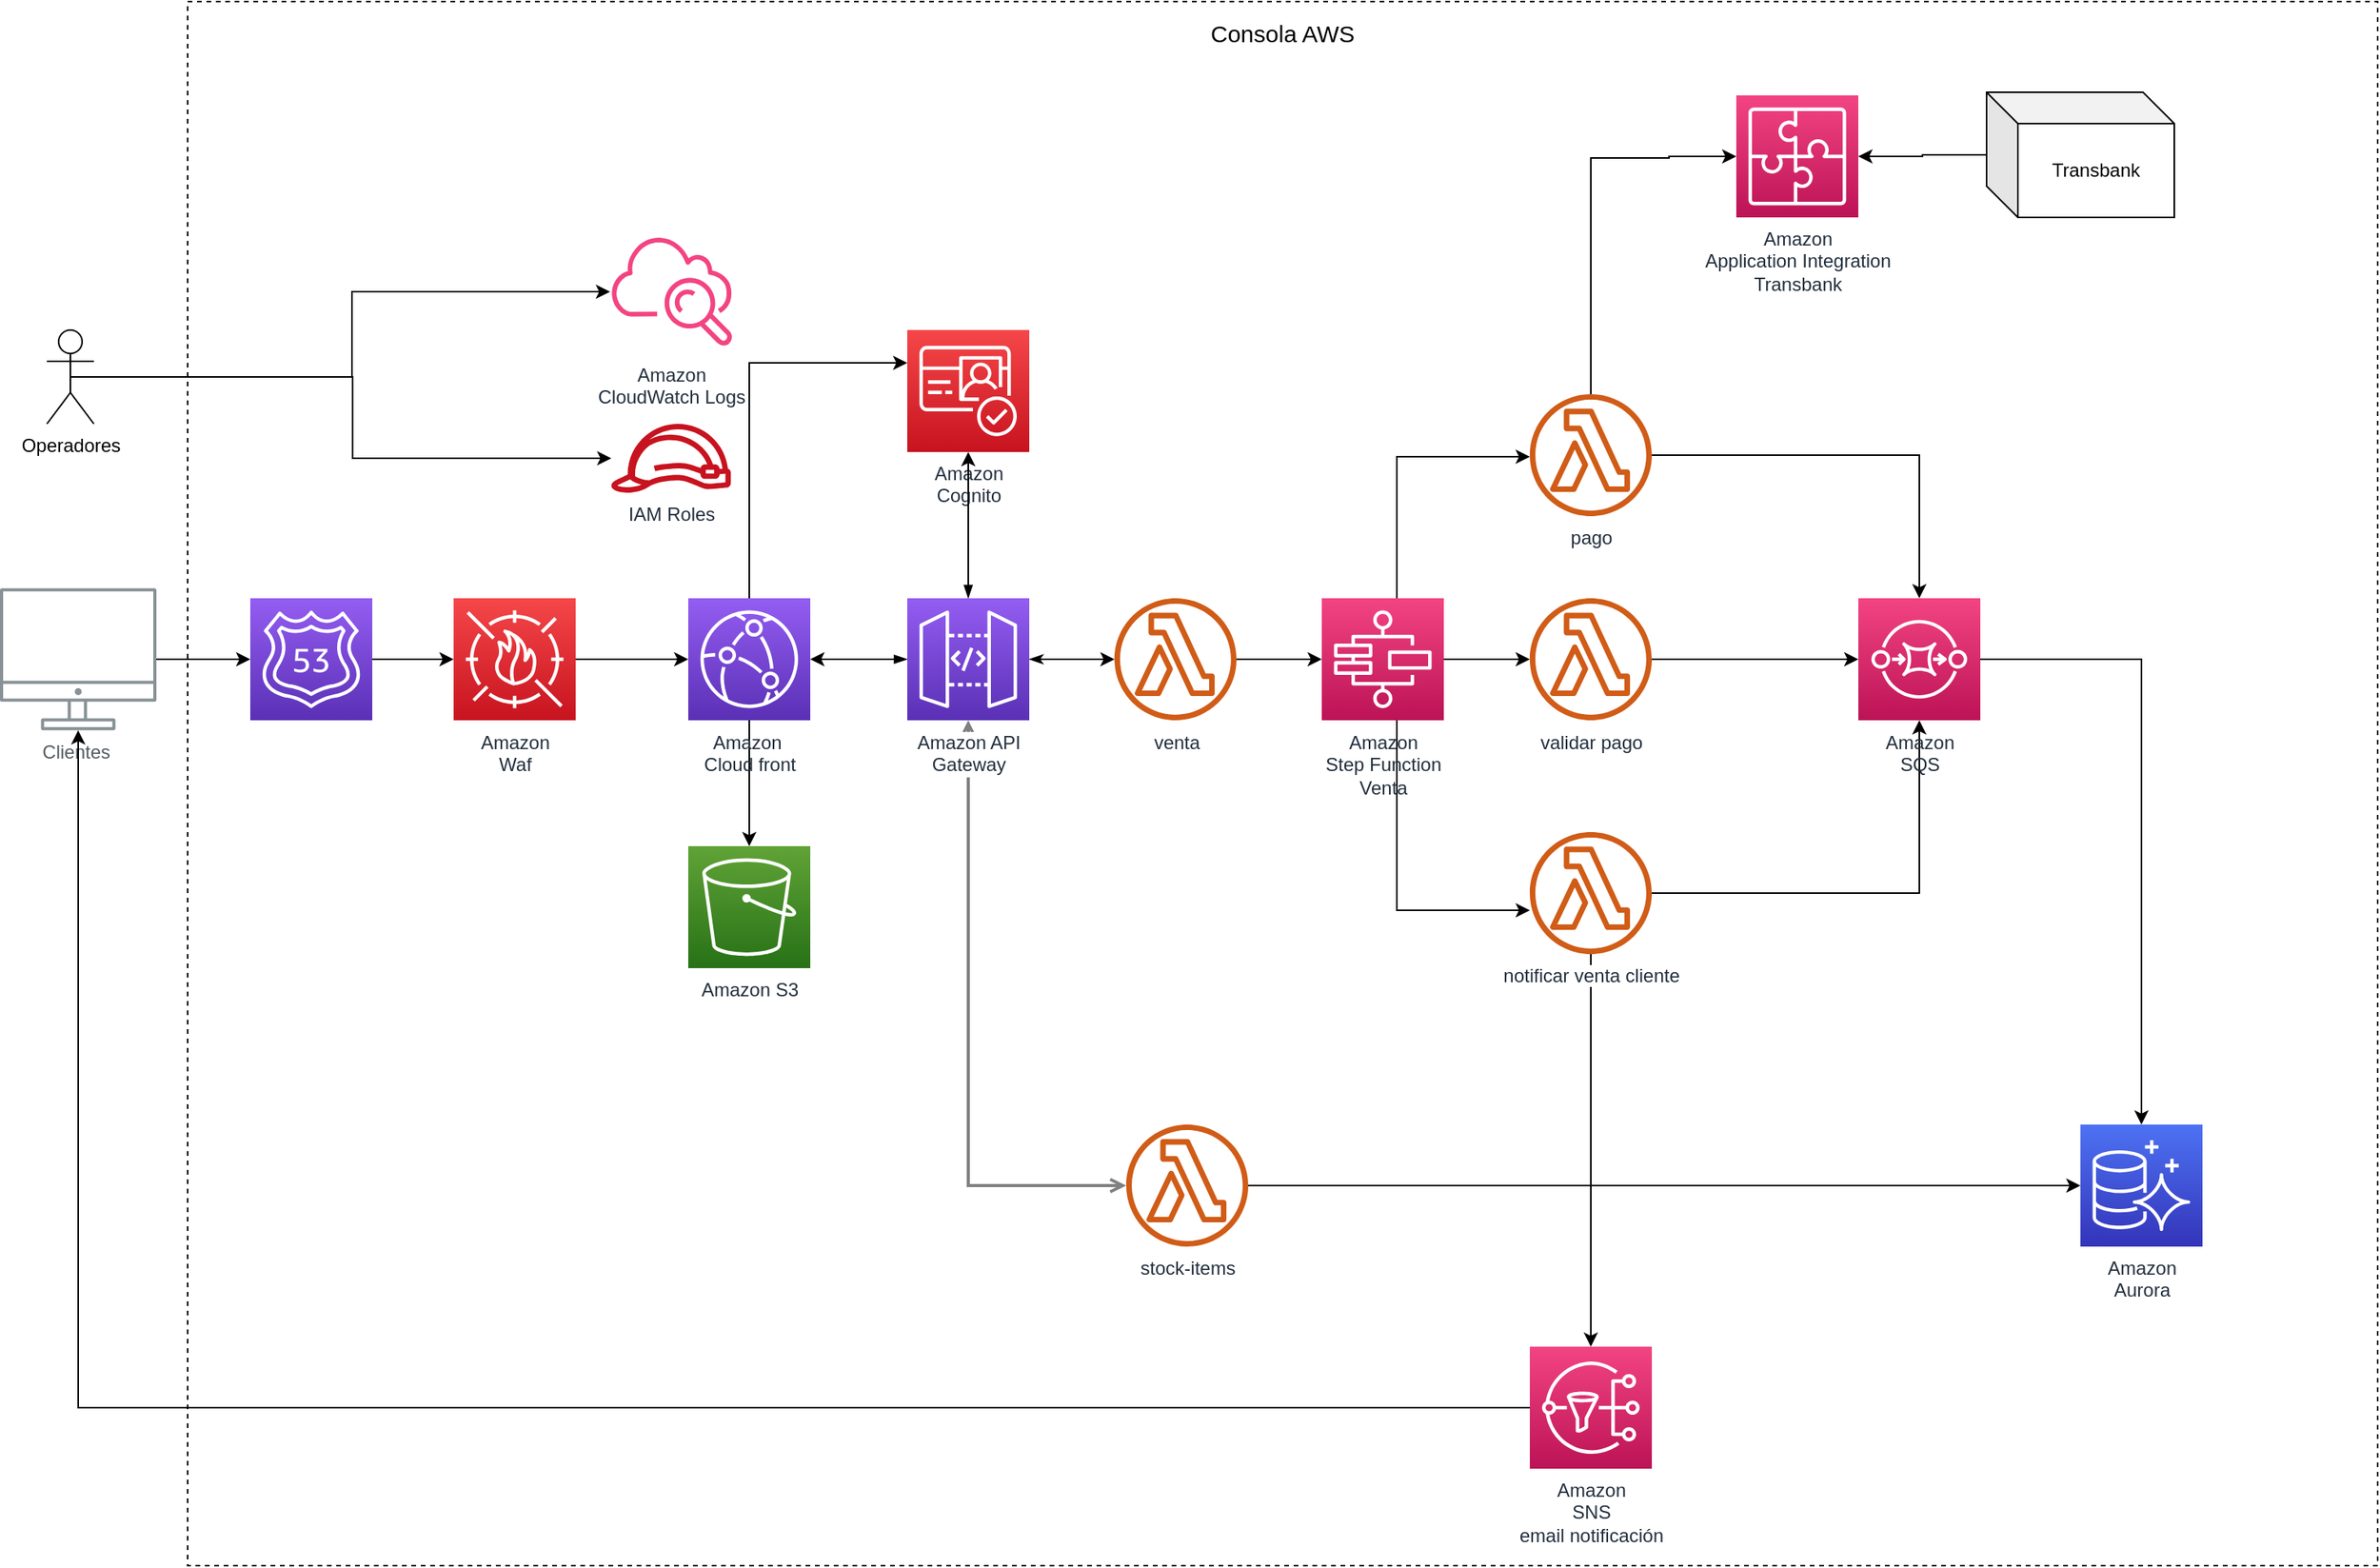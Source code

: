 <mxfile version="14.5.1" type="google"><diagram id="Ht1M8jgEwFfnCIfOTk4-" name="Page-1"><mxGraphModel dx="2842" dy="1668" grid="1" gridSize="10" guides="1" tooltips="1" connect="1" arrows="1" fold="1" page="1" pageScale="1" pageWidth="1169" pageHeight="827" math="0" shadow="0"><root><mxCell id="0"/><mxCell id="1" parent="0"/><mxCell id="x5DHNZlEOmN9QQYic95K-62" value="" style="rounded=0;whiteSpace=wrap;html=1;dashed=1;" vertex="1" parent="1"><mxGeometry x="-180" y="-170" width="1400" height="1000" as="geometry"/></mxCell><mxCell id="UEzPUAAOIrF-is8g5C7q-126" style="edgeStyle=orthogonalEdgeStyle;rounded=0;orthogonalLoop=1;jettySize=auto;html=1;startArrow=open;startFill=0;endArrow=open;endFill=0;strokeWidth=2;strokeColor=#808080;" parent="1" source="x5DHNZlEOmN9QQYic95K-1" target="UEzPUAAOIrF-is8g5C7q-114" edge="1"><mxGeometry relative="1" as="geometry"><mxPoint x="490.5" y="250.5" as="sourcePoint"/></mxGeometry></mxCell><mxCell id="x5DHNZlEOmN9QQYic95K-50" style="edgeStyle=orthogonalEdgeStyle;rounded=0;orthogonalLoop=1;jettySize=auto;html=1;" edge="1" parent="1" source="UEzPUAAOIrF-is8g5C7q-109" target="x5DHNZlEOmN9QQYic95K-43"><mxGeometry relative="1" as="geometry"/></mxCell><mxCell id="UEzPUAAOIrF-is8g5C7q-109" value="Clientes&amp;nbsp;" style="outlineConnect=0;gradientColor=none;fontColor=#545B64;strokeColor=none;fillColor=#879196;dashed=0;verticalLabelPosition=bottom;verticalAlign=top;align=center;html=1;fontSize=12;fontStyle=0;aspect=fixed;shape=mxgraph.aws4.illustration_desktop;pointerEvents=1;labelBackgroundColor=#ffffff;" parent="1" vertex="1"><mxGeometry x="-300" y="205" width="100" height="91" as="geometry"/></mxCell><mxCell id="UEzPUAAOIrF-is8g5C7q-111" value="Amazon &lt;br&gt;Cognito" style="outlineConnect=0;fontColor=#232F3E;gradientColor=#F54749;gradientDirection=north;fillColor=#C7131F;strokeColor=#ffffff;dashed=0;verticalLabelPosition=bottom;verticalAlign=top;align=center;html=1;fontSize=12;fontStyle=0;aspect=fixed;shape=mxgraph.aws4.resourceIcon;resIcon=mxgraph.aws4.cognito;labelBackgroundColor=#ffffff;" parent="1" vertex="1"><mxGeometry x="280" y="40" width="78" height="78" as="geometry"/></mxCell><mxCell id="x5DHNZlEOmN9QQYic95K-4" style="edgeStyle=orthogonalEdgeStyle;rounded=0;orthogonalLoop=1;jettySize=auto;html=1;startArrow=blockThin;startFill=1;" edge="1" parent="1" source="UEzPUAAOIrF-is8g5C7q-114" target="UEzPUAAOIrF-is8g5C7q-111"><mxGeometry relative="1" as="geometry"/></mxCell><mxCell id="x5DHNZlEOmN9QQYic95K-23" style="edgeStyle=orthogonalEdgeStyle;rounded=0;orthogonalLoop=1;jettySize=auto;html=1;startArrow=classicThin;startFill=1;" edge="1" parent="1" source="UEzPUAAOIrF-is8g5C7q-114" target="x5DHNZlEOmN9QQYic95K-21"><mxGeometry relative="1" as="geometry"/></mxCell><mxCell id="x5DHNZlEOmN9QQYic95K-46" style="edgeStyle=orthogonalEdgeStyle;rounded=0;orthogonalLoop=1;jettySize=auto;html=1;startArrow=blockThin;startFill=1;" edge="1" parent="1" source="UEzPUAAOIrF-is8g5C7q-114" target="x5DHNZlEOmN9QQYic95K-42"><mxGeometry relative="1" as="geometry"/></mxCell><mxCell id="UEzPUAAOIrF-is8g5C7q-114" value="Amazon API&lt;br&gt;Gateway&lt;br&gt;" style="outlineConnect=0;fontColor=#232F3E;gradientColor=#945DF2;gradientDirection=north;fillColor=#5A30B5;strokeColor=#ffffff;dashed=0;verticalLabelPosition=bottom;verticalAlign=top;align=center;html=1;fontSize=12;fontStyle=0;aspect=fixed;shape=mxgraph.aws4.resourceIcon;resIcon=mxgraph.aws4.api_gateway;labelBackgroundColor=#ffffff;" parent="1" vertex="1"><mxGeometry x="280" y="211.5" width="78" height="78" as="geometry"/></mxCell><mxCell id="x5DHNZlEOmN9QQYic95K-37" style="edgeStyle=orthogonalEdgeStyle;rounded=0;orthogonalLoop=1;jettySize=auto;html=1;" edge="1" parent="1" source="UEzPUAAOIrF-is8g5C7q-115" target="x5DHNZlEOmN9QQYic95K-35"><mxGeometry relative="1" as="geometry"/></mxCell><mxCell id="UEzPUAAOIrF-is8g5C7q-115" value="validar pago" style="outlineConnect=0;fontColor=#232F3E;gradientColor=none;fillColor=#D05C17;strokeColor=none;dashed=0;verticalLabelPosition=bottom;verticalAlign=top;align=center;html=1;fontSize=12;fontStyle=0;aspect=fixed;pointerEvents=1;shape=mxgraph.aws4.lambda_function;labelBackgroundColor=#ffffff;" parent="1" vertex="1"><mxGeometry x="678" y="211.5" width="78" height="78" as="geometry"/></mxCell><mxCell id="UEzPUAAOIrF-is8g5C7q-122" value="IAM Roles" style="outlineConnect=0;fontColor=#232F3E;gradientColor=none;fillColor=#C7131F;strokeColor=none;dashed=0;verticalLabelPosition=bottom;verticalAlign=top;align=center;html=1;fontSize=12;fontStyle=0;aspect=fixed;pointerEvents=1;shape=mxgraph.aws4.role;labelBackgroundColor=#ffffff;" parent="1" vertex="1"><mxGeometry x="90.0" y="100" width="78" height="44" as="geometry"/></mxCell><mxCell id="UEzPUAAOIrF-is8g5C7q-123" value="Amazon&lt;br&gt;CloudWatch Logs&lt;br&gt;" style="outlineConnect=0;fontColor=#232F3E;gradientColor=none;gradientDirection=north;fillColor=#F34482;strokeColor=none;dashed=0;verticalLabelPosition=bottom;verticalAlign=top;align=center;html=1;fontSize=12;fontStyle=0;aspect=fixed;shape=mxgraph.aws4.cloudwatch;labelBackgroundColor=#ffffff;" parent="1" vertex="1"><mxGeometry x="90.0" y="-23.48" width="78" height="78" as="geometry"/></mxCell><mxCell id="x5DHNZlEOmN9QQYic95K-26" style="edgeStyle=orthogonalEdgeStyle;rounded=0;orthogonalLoop=1;jettySize=auto;html=1;" edge="1" parent="1" source="x5DHNZlEOmN9QQYic95K-1" target="x5DHNZlEOmN9QQYic95K-5"><mxGeometry relative="1" as="geometry"/></mxCell><mxCell id="x5DHNZlEOmN9QQYic95K-1" value="stock-items" style="outlineConnect=0;fontColor=#232F3E;gradientColor=none;fillColor=#D05C17;strokeColor=none;dashed=0;verticalLabelPosition=bottom;verticalAlign=top;align=center;html=1;fontSize=12;fontStyle=0;aspect=fixed;pointerEvents=1;shape=mxgraph.aws4.lambda_function;labelBackgroundColor=#ffffff;" vertex="1" parent="1"><mxGeometry x="420" y="548" width="78" height="78" as="geometry"/></mxCell><mxCell id="x5DHNZlEOmN9QQYic95K-18" style="edgeStyle=orthogonalEdgeStyle;rounded=0;orthogonalLoop=1;jettySize=auto;html=1;entryX=0;entryY=0.5;entryDx=0;entryDy=0;entryPerimeter=0;" edge="1" parent="1" source="x5DHNZlEOmN9QQYic95K-2" target="x5DHNZlEOmN9QQYic95K-16"><mxGeometry relative="1" as="geometry"><Array as="points"><mxPoint x="767" y="-70"/></Array></mxGeometry></mxCell><mxCell id="x5DHNZlEOmN9QQYic95K-28" style="edgeStyle=orthogonalEdgeStyle;rounded=0;orthogonalLoop=1;jettySize=auto;html=1;" edge="1" parent="1" source="x5DHNZlEOmN9QQYic95K-2" target="x5DHNZlEOmN9QQYic95K-35"><mxGeometry relative="1" as="geometry"><mxPoint x="806" y="120" as="targetPoint"/></mxGeometry></mxCell><mxCell id="x5DHNZlEOmN9QQYic95K-2" value="pago" style="outlineConnect=0;fontColor=#232F3E;gradientColor=none;fillColor=#D05C17;strokeColor=none;dashed=0;verticalLabelPosition=bottom;verticalAlign=top;align=center;html=1;fontSize=12;fontStyle=0;aspect=fixed;pointerEvents=1;shape=mxgraph.aws4.lambda_function;labelBackgroundColor=#ffffff;" vertex="1" parent="1"><mxGeometry x="678" y="81" width="78" height="78" as="geometry"/></mxCell><mxCell id="x5DHNZlEOmN9QQYic95K-5" value="Amazon&lt;br&gt;Aurora" style="points=[[0,0,0],[0.25,0,0],[0.5,0,0],[0.75,0,0],[1,0,0],[0,1,0],[0.25,1,0],[0.5,1,0],[0.75,1,0],[1,1,0],[0,0.25,0],[0,0.5,0],[0,0.75,0],[1,0.25,0],[1,0.5,0],[1,0.75,0]];outlineConnect=0;fontColor=#232F3E;gradientColor=#4D72F3;gradientDirection=north;fillColor=#3334B9;strokeColor=#ffffff;dashed=0;verticalLabelPosition=bottom;verticalAlign=top;align=center;html=1;fontSize=12;fontStyle=0;aspect=fixed;shape=mxgraph.aws4.resourceIcon;resIcon=mxgraph.aws4.aurora;" vertex="1" parent="1"><mxGeometry x="1030" y="548" width="78" height="78" as="geometry"/></mxCell><mxCell id="x5DHNZlEOmN9QQYic95K-13" style="edgeStyle=orthogonalEdgeStyle;rounded=0;orthogonalLoop=1;jettySize=auto;html=1;" edge="1" parent="1" source="x5DHNZlEOmN9QQYic95K-11" target="x5DHNZlEOmN9QQYic95K-2"><mxGeometry relative="1" as="geometry"><Array as="points"><mxPoint x="593" y="121"/></Array></mxGeometry></mxCell><mxCell id="x5DHNZlEOmN9QQYic95K-15" style="edgeStyle=orthogonalEdgeStyle;rounded=0;orthogonalLoop=1;jettySize=auto;html=1;" edge="1" parent="1" source="x5DHNZlEOmN9QQYic95K-11" target="UEzPUAAOIrF-is8g5C7q-115"><mxGeometry relative="1" as="geometry"/></mxCell><mxCell id="x5DHNZlEOmN9QQYic95K-31" style="edgeStyle=orthogonalEdgeStyle;rounded=0;orthogonalLoop=1;jettySize=auto;html=1;" edge="1" parent="1" source="x5DHNZlEOmN9QQYic95K-11" target="x5DHNZlEOmN9QQYic95K-30"><mxGeometry relative="1" as="geometry"><Array as="points"><mxPoint x="593" y="411"/></Array></mxGeometry></mxCell><mxCell id="x5DHNZlEOmN9QQYic95K-11" value="Amazon&lt;br&gt;Step Function&lt;br&gt;Venta" style="points=[[0,0,0],[0.25,0,0],[0.5,0,0],[0.75,0,0],[1,0,0],[0,1,0],[0.25,1,0],[0.5,1,0],[0.75,1,0],[1,1,0],[0,0.25,0],[0,0.5,0],[0,0.75,0],[1,0.25,0],[1,0.5,0],[1,0.75,0]];outlineConnect=0;fontColor=#232F3E;gradientColor=#F34482;gradientDirection=north;fillColor=#BC1356;strokeColor=#ffffff;dashed=0;verticalLabelPosition=bottom;verticalAlign=top;align=center;html=1;fontSize=12;fontStyle=0;aspect=fixed;shape=mxgraph.aws4.resourceIcon;resIcon=mxgraph.aws4.step_functions;" vertex="1" parent="1"><mxGeometry x="545" y="211.5" width="78" height="78" as="geometry"/></mxCell><mxCell id="x5DHNZlEOmN9QQYic95K-16" value="Amazon&lt;br&gt;Application Integration&lt;br&gt;Transbank" style="points=[[0,0,0],[0.25,0,0],[0.5,0,0],[0.75,0,0],[1,0,0],[0,1,0],[0.25,1,0],[0.5,1,0],[0.75,1,0],[1,1,0],[0,0.25,0],[0,0.5,0],[0,0.75,0],[1,0.25,0],[1,0.5,0],[1,0.75,0]];outlineConnect=0;fontColor=#232F3E;gradientColor=#F34482;gradientDirection=north;fillColor=#BC1356;strokeColor=#ffffff;dashed=0;verticalLabelPosition=bottom;verticalAlign=top;align=center;html=1;fontSize=12;fontStyle=0;aspect=fixed;shape=mxgraph.aws4.resourceIcon;resIcon=mxgraph.aws4.application_integration;" vertex="1" parent="1"><mxGeometry x="810" y="-110" width="78" height="78" as="geometry"/></mxCell><mxCell id="x5DHNZlEOmN9QQYic95K-20" style="edgeStyle=orthogonalEdgeStyle;rounded=0;orthogonalLoop=1;jettySize=auto;html=1;" edge="1" parent="1" source="x5DHNZlEOmN9QQYic95K-19" target="x5DHNZlEOmN9QQYic95K-16"><mxGeometry relative="1" as="geometry"/></mxCell><mxCell id="x5DHNZlEOmN9QQYic95K-19" value="Transbank" style="shape=cube;whiteSpace=wrap;html=1;boundedLbl=1;backgroundOutline=1;darkOpacity=0.05;darkOpacity2=0.1;" vertex="1" parent="1"><mxGeometry x="970" y="-112" width="120" height="80" as="geometry"/></mxCell><mxCell id="x5DHNZlEOmN9QQYic95K-22" style="edgeStyle=orthogonalEdgeStyle;rounded=0;orthogonalLoop=1;jettySize=auto;html=1;" edge="1" parent="1" source="x5DHNZlEOmN9QQYic95K-21" target="x5DHNZlEOmN9QQYic95K-11"><mxGeometry relative="1" as="geometry"/></mxCell><mxCell id="x5DHNZlEOmN9QQYic95K-21" value="venta" style="outlineConnect=0;fontColor=#232F3E;gradientColor=none;fillColor=#D05C17;strokeColor=none;dashed=0;verticalLabelPosition=bottom;verticalAlign=top;align=center;html=1;fontSize=12;fontStyle=0;aspect=fixed;pointerEvents=1;shape=mxgraph.aws4.lambda_function;labelBackgroundColor=#ffffff;" vertex="1" parent="1"><mxGeometry x="412.5" y="211.5" width="78" height="78" as="geometry"/></mxCell><mxCell id="x5DHNZlEOmN9QQYic95K-33" style="edgeStyle=orthogonalEdgeStyle;rounded=0;orthogonalLoop=1;jettySize=auto;html=1;" edge="1" parent="1" source="x5DHNZlEOmN9QQYic95K-30" target="x5DHNZlEOmN9QQYic95K-32"><mxGeometry relative="1" as="geometry"/></mxCell><mxCell id="x5DHNZlEOmN9QQYic95K-38" style="edgeStyle=orthogonalEdgeStyle;rounded=0;orthogonalLoop=1;jettySize=auto;html=1;" edge="1" parent="1" source="x5DHNZlEOmN9QQYic95K-30" target="x5DHNZlEOmN9QQYic95K-35"><mxGeometry relative="1" as="geometry"><mxPoint x="806" y="400" as="targetPoint"/></mxGeometry></mxCell><mxCell id="x5DHNZlEOmN9QQYic95K-30" value="notificar venta cliente" style="outlineConnect=0;fontColor=#232F3E;gradientColor=none;fillColor=#D05C17;strokeColor=none;dashed=0;verticalLabelPosition=bottom;verticalAlign=top;align=center;html=1;fontSize=12;fontStyle=0;aspect=fixed;pointerEvents=1;shape=mxgraph.aws4.lambda_function;labelBackgroundColor=#ffffff;" vertex="1" parent="1"><mxGeometry x="678" y="361" width="78" height="78" as="geometry"/></mxCell><mxCell id="x5DHNZlEOmN9QQYic95K-34" style="edgeStyle=orthogonalEdgeStyle;rounded=0;orthogonalLoop=1;jettySize=auto;html=1;" edge="1" parent="1" source="x5DHNZlEOmN9QQYic95K-32" target="UEzPUAAOIrF-is8g5C7q-109"><mxGeometry relative="1" as="geometry"/></mxCell><mxCell id="x5DHNZlEOmN9QQYic95K-32" value="Amazon&lt;br&gt;SNS&lt;br&gt;email notificación" style="points=[[0,0,0],[0.25,0,0],[0.5,0,0],[0.75,0,0],[1,0,0],[0,1,0],[0.25,1,0],[0.5,1,0],[0.75,1,0],[1,1,0],[0,0.25,0],[0,0.5,0],[0,0.75,0],[1,0.25,0],[1,0.5,0],[1,0.75,0]];outlineConnect=0;fontColor=#232F3E;gradientColor=#F34482;gradientDirection=north;fillColor=#BC1356;strokeColor=#ffffff;dashed=0;verticalLabelPosition=bottom;verticalAlign=top;align=center;html=1;fontSize=12;fontStyle=0;aspect=fixed;shape=mxgraph.aws4.resourceIcon;resIcon=mxgraph.aws4.sns;" vertex="1" parent="1"><mxGeometry x="678" y="690" width="78" height="78" as="geometry"/></mxCell><mxCell id="x5DHNZlEOmN9QQYic95K-36" style="edgeStyle=orthogonalEdgeStyle;rounded=0;orthogonalLoop=1;jettySize=auto;html=1;" edge="1" parent="1" source="x5DHNZlEOmN9QQYic95K-35" target="x5DHNZlEOmN9QQYic95K-5"><mxGeometry relative="1" as="geometry"><mxPoint x="1127.059" y="429" as="targetPoint"/></mxGeometry></mxCell><mxCell id="x5DHNZlEOmN9QQYic95K-35" value="Amazon&lt;br&gt;SQS" style="points=[[0,0,0],[0.25,0,0],[0.5,0,0],[0.75,0,0],[1,0,0],[0,1,0],[0.25,1,0],[0.5,1,0],[0.75,1,0],[1,1,0],[0,0.25,0],[0,0.5,0],[0,0.75,0],[1,0.25,0],[1,0.5,0],[1,0.75,0]];outlineConnect=0;fontColor=#232F3E;gradientColor=#F34482;gradientDirection=north;fillColor=#BC1356;strokeColor=#ffffff;dashed=0;verticalLabelPosition=bottom;verticalAlign=top;align=center;html=1;fontSize=12;fontStyle=0;aspect=fixed;shape=mxgraph.aws4.resourceIcon;resIcon=mxgraph.aws4.sqs;" vertex="1" parent="1"><mxGeometry x="888" y="211.5" width="78" height="78" as="geometry"/></mxCell><mxCell id="x5DHNZlEOmN9QQYic95K-40" style="edgeStyle=orthogonalEdgeStyle;rounded=0;orthogonalLoop=1;jettySize=auto;html=1;" edge="1" parent="1" source="x5DHNZlEOmN9QQYic95K-39" target="UEzPUAAOIrF-is8g5C7q-122"><mxGeometry relative="1" as="geometry"/></mxCell><mxCell id="x5DHNZlEOmN9QQYic95K-41" style="edgeStyle=orthogonalEdgeStyle;rounded=0;orthogonalLoop=1;jettySize=auto;html=1;exitX=0.5;exitY=0.5;exitDx=0;exitDy=0;exitPerimeter=0;" edge="1" parent="1" source="x5DHNZlEOmN9QQYic95K-39" target="UEzPUAAOIrF-is8g5C7q-123"><mxGeometry relative="1" as="geometry"/></mxCell><mxCell id="x5DHNZlEOmN9QQYic95K-39" value="Operadores" style="shape=umlActor;verticalLabelPosition=bottom;verticalAlign=top;html=1;outlineConnect=0;" vertex="1" parent="1"><mxGeometry x="-270" y="40" width="30" height="60" as="geometry"/></mxCell><mxCell id="x5DHNZlEOmN9QQYic95K-48" style="edgeStyle=orthogonalEdgeStyle;rounded=0;orthogonalLoop=1;jettySize=auto;html=1;" edge="1" parent="1" source="x5DHNZlEOmN9QQYic95K-42" target="x5DHNZlEOmN9QQYic95K-47"><mxGeometry relative="1" as="geometry"/></mxCell><mxCell id="x5DHNZlEOmN9QQYic95K-69" style="edgeStyle=orthogonalEdgeStyle;rounded=0;orthogonalLoop=1;jettySize=auto;html=1;" edge="1" parent="1" source="x5DHNZlEOmN9QQYic95K-42" target="UEzPUAAOIrF-is8g5C7q-111"><mxGeometry relative="1" as="geometry"><Array as="points"><mxPoint x="179" y="61"/></Array></mxGeometry></mxCell><mxCell id="x5DHNZlEOmN9QQYic95K-42" value="Amazon&amp;nbsp;&lt;br&gt;Cloud front" style="points=[[0,0,0],[0.25,0,0],[0.5,0,0],[0.75,0,0],[1,0,0],[0,1,0],[0.25,1,0],[0.5,1,0],[0.75,1,0],[1,1,0],[0,0.25,0],[0,0.5,0],[0,0.75,0],[1,0.25,0],[1,0.5,0],[1,0.75,0]];outlineConnect=0;fontColor=#232F3E;gradientColor=#945DF2;gradientDirection=north;fillColor=#5A30B5;strokeColor=#ffffff;dashed=0;verticalLabelPosition=bottom;verticalAlign=top;align=center;html=1;fontSize=12;fontStyle=0;aspect=fixed;shape=mxgraph.aws4.resourceIcon;resIcon=mxgraph.aws4.cloudfront;" vertex="1" parent="1"><mxGeometry x="140" y="211.5" width="78" height="78" as="geometry"/></mxCell><mxCell id="x5DHNZlEOmN9QQYic95K-64" style="edgeStyle=orthogonalEdgeStyle;rounded=0;orthogonalLoop=1;jettySize=auto;html=1;entryX=0;entryY=0.5;entryDx=0;entryDy=0;entryPerimeter=0;" edge="1" parent="1" source="x5DHNZlEOmN9QQYic95K-43" target="x5DHNZlEOmN9QQYic95K-53"><mxGeometry relative="1" as="geometry"/></mxCell><mxCell id="x5DHNZlEOmN9QQYic95K-43" value="" style="points=[[0,0,0],[0.25,0,0],[0.5,0,0],[0.75,0,0],[1,0,0],[0,1,0],[0.25,1,0],[0.5,1,0],[0.75,1,0],[1,1,0],[0,0.25,0],[0,0.5,0],[0,0.75,0],[1,0.25,0],[1,0.5,0],[1,0.75,0]];outlineConnect=0;fontColor=#232F3E;gradientColor=#945DF2;gradientDirection=north;fillColor=#5A30B5;strokeColor=#ffffff;dashed=0;verticalLabelPosition=bottom;verticalAlign=top;align=center;html=1;fontSize=12;fontStyle=0;aspect=fixed;shape=mxgraph.aws4.resourceIcon;resIcon=mxgraph.aws4.route_53;" vertex="1" parent="1"><mxGeometry x="-140" y="211.5" width="78" height="78" as="geometry"/></mxCell><mxCell id="x5DHNZlEOmN9QQYic95K-47" value="Amazon S3&lt;br&gt;" style="outlineConnect=0;fontColor=#232F3E;gradientColor=#60A337;gradientDirection=north;fillColor=#277116;strokeColor=#ffffff;dashed=0;verticalLabelPosition=bottom;verticalAlign=top;align=center;html=1;fontSize=12;fontStyle=0;aspect=fixed;shape=mxgraph.aws4.resourceIcon;resIcon=mxgraph.aws4.s3;labelBackgroundColor=#ffffff;" vertex="1" parent="1"><mxGeometry x="140.0" y="370" width="78" height="78" as="geometry"/></mxCell><mxCell id="x5DHNZlEOmN9QQYic95K-65" style="edgeStyle=orthogonalEdgeStyle;rounded=0;orthogonalLoop=1;jettySize=auto;html=1;" edge="1" parent="1" source="x5DHNZlEOmN9QQYic95K-53" target="x5DHNZlEOmN9QQYic95K-42"><mxGeometry relative="1" as="geometry"/></mxCell><mxCell id="x5DHNZlEOmN9QQYic95K-53" value="Amazon&lt;br&gt;Waf" style="points=[[0,0,0],[0.25,0,0],[0.5,0,0],[0.75,0,0],[1,0,0],[0,1,0],[0.25,1,0],[0.5,1,0],[0.75,1,0],[1,1,0],[0,0.25,0],[0,0.5,0],[0,0.75,0],[1,0.25,0],[1,0.5,0],[1,0.75,0]];outlineConnect=0;fontColor=#232F3E;gradientColor=#F54749;gradientDirection=north;fillColor=#C7131F;strokeColor=#ffffff;dashed=0;verticalLabelPosition=bottom;verticalAlign=top;align=center;html=1;fontSize=12;fontStyle=0;aspect=fixed;shape=mxgraph.aws4.resourceIcon;resIcon=mxgraph.aws4.waf;" vertex="1" parent="1"><mxGeometry x="-10" y="211.5" width="78" height="78" as="geometry"/></mxCell><mxCell id="x5DHNZlEOmN9QQYic95K-63" value="&lt;font style=&quot;font-size: 15px&quot;&gt;Consola AWS&lt;/font&gt;" style="text;html=1;strokeColor=none;fillColor=none;align=center;verticalAlign=middle;whiteSpace=wrap;rounded=0;dashed=1;" vertex="1" parent="1"><mxGeometry x="467" y="-160" width="106" height="20" as="geometry"/></mxCell></root></mxGraphModel></diagram></mxfile>